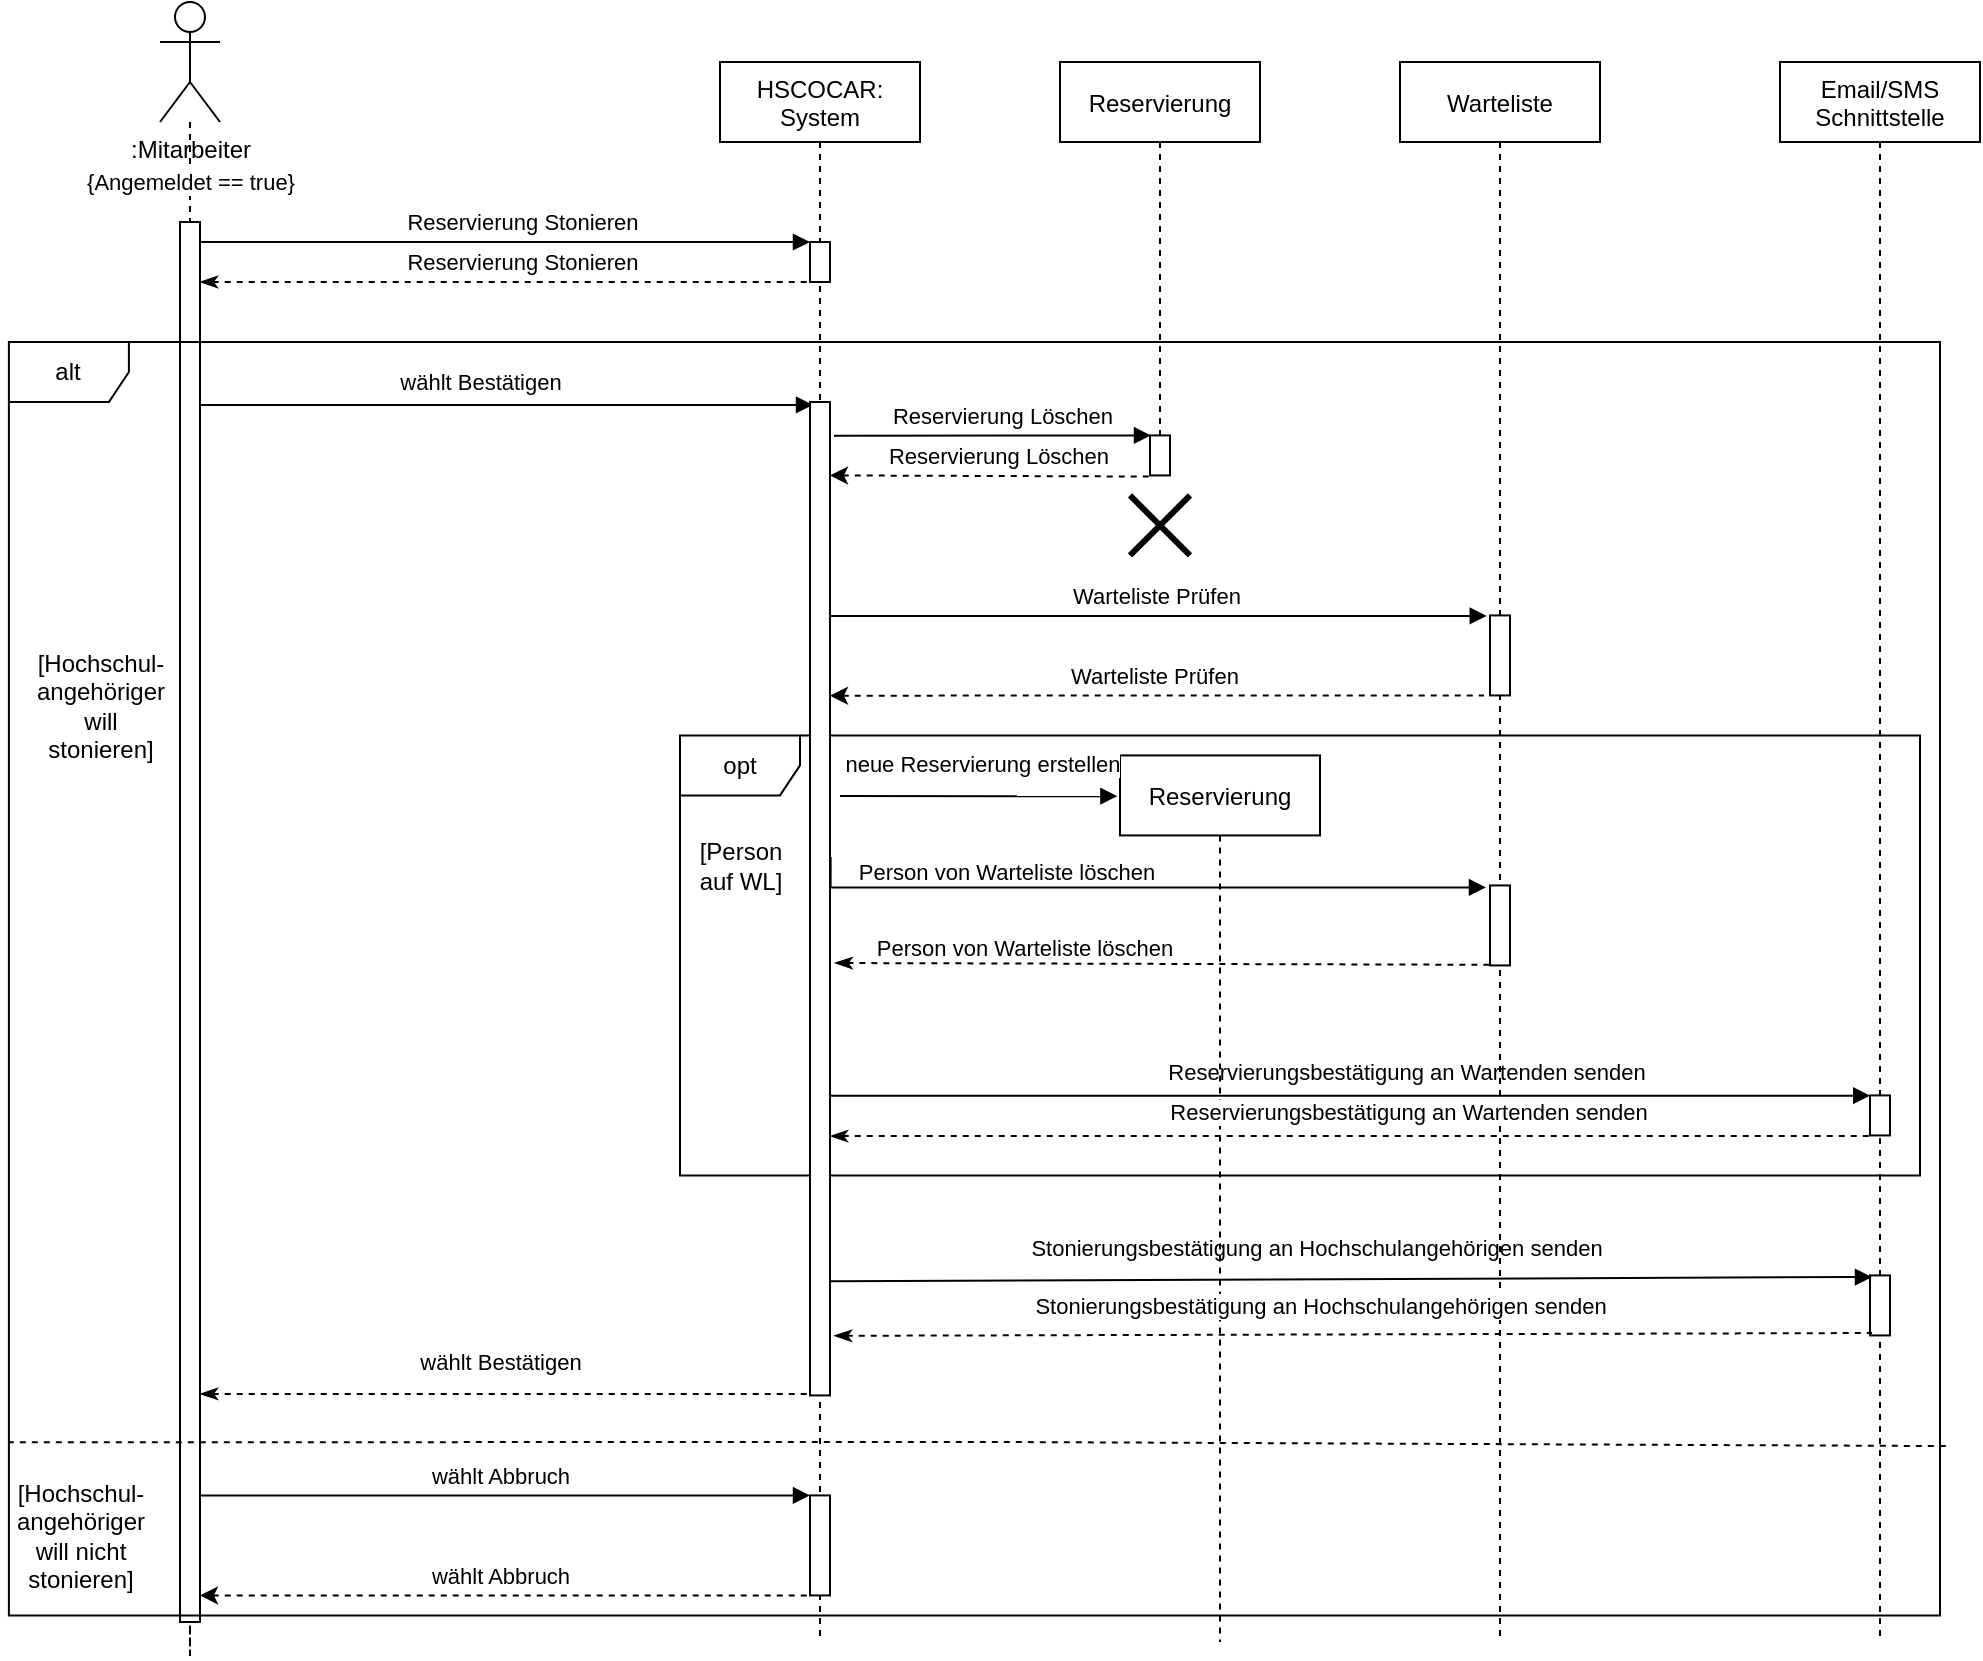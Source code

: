 <mxfile version="16.2.1" type="github">
  <diagram name="Page-1" id="13e1069c-82ec-6db2-03f1-153e76fe0fe0">
    <mxGraphModel dx="1783" dy="959" grid="1" gridSize="10" guides="1" tooltips="1" connect="1" arrows="1" fold="1" page="1" pageScale="1" pageWidth="1100" pageHeight="850" background="none" math="0" shadow="0">
      <root>
        <mxCell id="0" />
        <mxCell id="1" parent="0" />
        <mxCell id="Sbpca7KnF92SKX-BG5iu-1" value="HSCOCAR:&#xa;System" style="shape=umlLifeline;perimeter=lifelinePerimeter;container=1;collapsible=0;recursiveResize=0;rounded=0;shadow=0;strokeWidth=1;" parent="1" vertex="1">
          <mxGeometry x="390" y="40" width="100" height="790" as="geometry" />
        </mxCell>
        <mxCell id="Sbpca7KnF92SKX-BG5iu-2" value="" style="points=[];perimeter=orthogonalPerimeter;rounded=0;shadow=0;strokeWidth=1;" parent="Sbpca7KnF92SKX-BG5iu-1" vertex="1">
          <mxGeometry x="45" y="90" width="10" height="20" as="geometry" />
        </mxCell>
        <mxCell id="Sbpca7KnF92SKX-BG5iu-6" value="" style="points=[];perimeter=orthogonalPerimeter;rounded=0;shadow=0;strokeWidth=1;" parent="Sbpca7KnF92SKX-BG5iu-1" vertex="1">
          <mxGeometry x="45" y="286.71" width="10" height="40" as="geometry" />
        </mxCell>
        <mxCell id="Sbpca7KnF92SKX-BG5iu-10" value="" style="points=[];perimeter=orthogonalPerimeter;rounded=0;shadow=0;strokeWidth=1;" parent="Sbpca7KnF92SKX-BG5iu-1" vertex="1">
          <mxGeometry x="45" y="366.71" width="10" height="40" as="geometry" />
        </mxCell>
        <mxCell id="Sbpca7KnF92SKX-BG5iu-14" value="" style="points=[];perimeter=orthogonalPerimeter;rounded=0;shadow=0;strokeWidth=1;" parent="Sbpca7KnF92SKX-BG5iu-1" vertex="1">
          <mxGeometry x="45" y="90" width="10" as="geometry" />
        </mxCell>
        <mxCell id="Sbpca7KnF92SKX-BG5iu-75" style="rounded=0;orthogonalLoop=1;jettySize=auto;html=1;endArrow=block;endFill=1;entryX=0.011;entryY=0.007;entryDx=0;entryDy=0;entryPerimeter=0;edgeStyle=orthogonalEdgeStyle;" parent="Sbpca7KnF92SKX-BG5iu-1" target="Sbpca7KnF92SKX-BG5iu-74" edge="1">
          <mxGeometry relative="1" as="geometry">
            <mxPoint x="55" y="518.71" as="sourcePoint" />
            <Array as="points">
              <mxPoint x="55" y="516.71" />
            </Array>
            <mxPoint x="-470" y="486.71" as="targetPoint" />
          </mxGeometry>
        </mxCell>
        <mxCell id="Sbpca7KnF92SKX-BG5iu-76" value="Reservierungsbestätigung an Wartenden senden" style="edgeLabel;html=1;align=center;verticalAlign=middle;resizable=0;points=[];labelBackgroundColor=#FFFFFF;labelBorderColor=none;fontColor=default;" parent="Sbpca7KnF92SKX-BG5iu-75" vertex="1" connectable="0">
          <mxGeometry x="0.01" relative="1" as="geometry">
            <mxPoint x="26" y="-12" as="offset" />
          </mxGeometry>
        </mxCell>
        <mxCell id="YLWsxtwmMGuNyCFjxnK4-40" value="" style="points=[];perimeter=orthogonalPerimeter;rounded=0;shadow=0;strokeWidth=1;" vertex="1" parent="Sbpca7KnF92SKX-BG5iu-1">
          <mxGeometry x="45" y="716.71" width="10" height="50" as="geometry" />
        </mxCell>
        <mxCell id="Sbpca7KnF92SKX-BG5iu-22" value="Email/SMS&#xa;Schnittstelle" style="shape=umlLifeline;perimeter=lifelinePerimeter;container=1;collapsible=0;recursiveResize=0;rounded=0;shadow=0;strokeWidth=1;" parent="1" vertex="1">
          <mxGeometry x="920" y="40" width="100" height="790" as="geometry" />
        </mxCell>
        <mxCell id="Sbpca7KnF92SKX-BG5iu-79" value="" style="points=[];perimeter=orthogonalPerimeter;rounded=0;shadow=0;strokeWidth=1;" parent="Sbpca7KnF92SKX-BG5iu-22" vertex="1">
          <mxGeometry x="45" y="606.71" width="10" height="30" as="geometry" />
        </mxCell>
        <mxCell id="Sbpca7KnF92SKX-BG5iu-74" value="" style="points=[];perimeter=orthogonalPerimeter;rounded=0;shadow=0;strokeWidth=1;" parent="Sbpca7KnF92SKX-BG5iu-22" vertex="1">
          <mxGeometry x="45" y="516.71" width="10" height="20" as="geometry" />
        </mxCell>
        <mxCell id="Sbpca7KnF92SKX-BG5iu-26" value="{Angemeldet == true}" style="edgeStyle=orthogonalEdgeStyle;rounded=0;orthogonalLoop=1;jettySize=auto;html=1;endArrow=none;endFill=0;dashed=1;" parent="1" source="Sbpca7KnF92SKX-BG5iu-27" target="Sbpca7KnF92SKX-BG5iu-31" edge="1">
          <mxGeometry x="0.2" relative="1" as="geometry">
            <mxPoint as="offset" />
          </mxGeometry>
        </mxCell>
        <mxCell id="Sbpca7KnF92SKX-BG5iu-27" value="&lt;div&gt;:Mitarbeiter&lt;/div&gt;&lt;div&gt;&lt;br&gt;&lt;/div&gt;" style="shape=umlActor;verticalLabelPosition=bottom;verticalAlign=top;html=1;outlineConnect=0;" parent="1" vertex="1">
          <mxGeometry x="110" y="10" width="30" height="60" as="geometry" />
        </mxCell>
        <mxCell id="Sbpca7KnF92SKX-BG5iu-28" style="edgeStyle=orthogonalEdgeStyle;rounded=0;orthogonalLoop=1;jettySize=auto;html=1;endArrow=block;endFill=1;" parent="1" source="Sbpca7KnF92SKX-BG5iu-31" target="Sbpca7KnF92SKX-BG5iu-2" edge="1">
          <mxGeometry relative="1" as="geometry">
            <Array as="points">
              <mxPoint x="370" y="130" />
              <mxPoint x="370" y="130" />
            </Array>
          </mxGeometry>
        </mxCell>
        <mxCell id="Sbpca7KnF92SKX-BG5iu-29" value="Reservierung Stonieren" style="edgeLabel;html=1;align=center;verticalAlign=middle;resizable=0;points=[];" parent="Sbpca7KnF92SKX-BG5iu-28" vertex="1" connectable="0">
          <mxGeometry x="-0.25" y="2" relative="1" as="geometry">
            <mxPoint x="46" y="-8" as="offset" />
          </mxGeometry>
        </mxCell>
        <mxCell id="Sbpca7KnF92SKX-BG5iu-30" style="edgeStyle=orthogonalEdgeStyle;rounded=0;orthogonalLoop=1;jettySize=auto;html=1;dashed=1;endArrow=none;endFill=0;" parent="1" edge="1">
          <mxGeometry relative="1" as="geometry">
            <mxPoint x="125" y="836.71" as="sourcePoint" />
            <mxPoint x="125" y="837" as="targetPoint" />
            <Array as="points">
              <mxPoint x="125" y="740" />
              <mxPoint x="125" y="740" />
            </Array>
          </mxGeometry>
        </mxCell>
        <mxCell id="YLWsxtwmMGuNyCFjxnK4-47" style="edgeStyle=none;rounded=0;orthogonalLoop=1;jettySize=auto;html=1;entryX=0.152;entryY=0.003;entryDx=0;entryDy=0;entryPerimeter=0;fontColor=default;startArrow=none;startFill=0;endArrow=block;endFill=1;" edge="1" parent="1" source="Sbpca7KnF92SKX-BG5iu-31" target="YLWsxtwmMGuNyCFjxnK4-37">
          <mxGeometry relative="1" as="geometry" />
        </mxCell>
        <mxCell id="YLWsxtwmMGuNyCFjxnK4-50" style="edgeStyle=none;rounded=0;orthogonalLoop=1;jettySize=auto;html=1;entryX=0.474;entryY=0.843;entryDx=0;entryDy=0;entryPerimeter=0;fontColor=default;startArrow=classicThin;startFill=1;endArrow=none;endFill=0;dashed=1;" edge="1" parent="1" source="Sbpca7KnF92SKX-BG5iu-31" target="Sbpca7KnF92SKX-BG5iu-1">
          <mxGeometry relative="1" as="geometry" />
        </mxCell>
        <mxCell id="Sbpca7KnF92SKX-BG5iu-31" value="" style="points=[];perimeter=orthogonalPerimeter;rounded=0;shadow=0;strokeWidth=1;" parent="1" vertex="1">
          <mxGeometry x="120" y="120" width="10" height="700" as="geometry" />
        </mxCell>
        <mxCell id="Sbpca7KnF92SKX-BG5iu-39" value="&lt;div&gt;alt&lt;/div&gt;" style="shape=umlFrame;whiteSpace=wrap;html=1;gradientColor=none;swimlaneFillColor=none;shadow=0;sketch=0;" parent="1" vertex="1">
          <mxGeometry x="34.45" y="180" width="965.55" height="636.71" as="geometry" />
        </mxCell>
        <mxCell id="Sbpca7KnF92SKX-BG5iu-42" value="wählt Bestätigen" style="edgeLabel;html=1;align=center;verticalAlign=middle;resizable=0;points=[];" parent="1" vertex="1" connectable="0">
          <mxGeometry x="269.999" y="199.998" as="geometry" />
        </mxCell>
        <mxCell id="Sbpca7KnF92SKX-BG5iu-44" style="rounded=0;orthogonalLoop=1;jettySize=auto;html=1;endArrow=none;endFill=0;dashed=1;exitX=1.003;exitY=0.867;exitDx=0;exitDy=0;exitPerimeter=0;entryX=0;entryY=0.864;entryDx=0;entryDy=0;entryPerimeter=0;" parent="1" source="Sbpca7KnF92SKX-BG5iu-39" edge="1" target="Sbpca7KnF92SKX-BG5iu-39">
          <mxGeometry relative="1" as="geometry">
            <mxPoint x="39.45" y="686.71" as="targetPoint" />
            <mxPoint x="150.0" y="687.57" as="sourcePoint" />
            <Array as="points">
              <mxPoint x="532" y="730" />
            </Array>
          </mxGeometry>
        </mxCell>
        <mxCell id="Sbpca7KnF92SKX-BG5iu-45" value="[Hochschul-&lt;br&gt;angehöriger&lt;br&gt;will&lt;br&gt;stonieren]" style="text;html=1;align=center;verticalAlign=middle;resizable=0;points=[];autosize=1;strokeColor=none;fillColor=none;" parent="1" vertex="1">
          <mxGeometry x="40" y="331.71" width="80" height="60" as="geometry" />
        </mxCell>
        <mxCell id="Sbpca7KnF92SKX-BG5iu-46" value="&lt;div&gt;[Hochschul-&lt;br&gt;angehöriger&lt;br&gt;will nicht&lt;/div&gt;&lt;div&gt;stonieren]&lt;/div&gt;" style="text;html=1;align=center;verticalAlign=middle;resizable=0;points=[];autosize=1;strokeColor=none;fillColor=none;" parent="1" vertex="1">
          <mxGeometry x="30" y="746.71" width="80" height="60" as="geometry" />
        </mxCell>
        <mxCell id="Sbpca7KnF92SKX-BG5iu-80" style="rounded=0;orthogonalLoop=1;jettySize=auto;html=1;endArrow=block;endFill=1;entryX=0.1;entryY=0.026;entryDx=0;entryDy=0;entryPerimeter=0;exitX=1.05;exitY=0.885;exitDx=0;exitDy=0;exitPerimeter=0;" parent="1" source="YLWsxtwmMGuNyCFjxnK4-37" target="Sbpca7KnF92SKX-BG5iu-79" edge="1">
          <mxGeometry relative="1" as="geometry">
            <mxPoint x="439.5" y="662.37" as="sourcePoint" />
            <mxPoint x="970" y="660" as="targetPoint" />
          </mxGeometry>
        </mxCell>
        <mxCell id="Sbpca7KnF92SKX-BG5iu-81" value="Stonierungsbestätigung an Hochschulangehörigen senden" style="edgeLabel;html=1;align=center;verticalAlign=middle;resizable=0;points=[];" parent="Sbpca7KnF92SKX-BG5iu-80" vertex="1" connectable="0">
          <mxGeometry x="-0.152" y="1" relative="1" as="geometry">
            <mxPoint x="22" y="-15" as="offset" />
          </mxGeometry>
        </mxCell>
        <mxCell id="YLWsxtwmMGuNyCFjxnK4-4" value="Warteliste" style="shape=umlLifeline;perimeter=lifelinePerimeter;container=1;collapsible=0;recursiveResize=0;rounded=0;shadow=0;strokeWidth=1;" vertex="1" parent="1">
          <mxGeometry x="730" y="40" width="100" height="790" as="geometry" />
        </mxCell>
        <mxCell id="YLWsxtwmMGuNyCFjxnK4-5" value="" style="points=[];perimeter=orthogonalPerimeter;rounded=0;shadow=0;strokeWidth=1;" vertex="1" parent="YLWsxtwmMGuNyCFjxnK4-4">
          <mxGeometry x="45" y="276.71" width="10" height="40" as="geometry" />
        </mxCell>
        <mxCell id="Sbpca7KnF92SKX-BG5iu-71" value="" style="points=[];perimeter=orthogonalPerimeter;rounded=0;shadow=0;strokeWidth=1;" parent="YLWsxtwmMGuNyCFjxnK4-4" vertex="1">
          <mxGeometry x="45" y="411.71" width="10" height="40" as="geometry" />
        </mxCell>
        <mxCell id="YLWsxtwmMGuNyCFjxnK4-10" value="Reservierung" style="shape=umlLifeline;perimeter=lifelinePerimeter;container=1;collapsible=0;recursiveResize=0;rounded=0;shadow=0;strokeWidth=1;" vertex="1" parent="1">
          <mxGeometry x="560" y="40" width="100" height="190" as="geometry" />
        </mxCell>
        <mxCell id="YLWsxtwmMGuNyCFjxnK4-14" value="" style="shape=umlDestroy;whiteSpace=wrap;html=1;strokeWidth=3;" vertex="1" parent="YLWsxtwmMGuNyCFjxnK4-10">
          <mxGeometry x="35" y="216.71" width="30" height="30" as="geometry" />
        </mxCell>
        <mxCell id="YLWsxtwmMGuNyCFjxnK4-16" value="" style="points=[];perimeter=orthogonalPerimeter;rounded=0;shadow=0;strokeWidth=1;" vertex="1" parent="YLWsxtwmMGuNyCFjxnK4-10">
          <mxGeometry x="45" y="186.71" width="10" height="20" as="geometry" />
        </mxCell>
        <mxCell id="YLWsxtwmMGuNyCFjxnK4-17" style="rounded=0;orthogonalLoop=1;jettySize=auto;html=1;endArrow=block;endFill=1;entryX=0.051;entryY=-0.001;entryDx=0;entryDy=0;entryPerimeter=0;exitX=1.196;exitY=0.034;exitDx=0;exitDy=0;exitPerimeter=0;" edge="1" parent="1" source="YLWsxtwmMGuNyCFjxnK4-37" target="YLWsxtwmMGuNyCFjxnK4-16">
          <mxGeometry relative="1" as="geometry">
            <mxPoint x="470" y="206.71" as="sourcePoint" />
            <mxPoint x="600" y="206.71" as="targetPoint" />
          </mxGeometry>
        </mxCell>
        <mxCell id="YLWsxtwmMGuNyCFjxnK4-18" value="Reservierung Löschen" style="edgeLabel;html=1;align=center;verticalAlign=middle;resizable=0;points=[];" vertex="1" connectable="0" parent="YLWsxtwmMGuNyCFjxnK4-17">
          <mxGeometry x="-0.25" y="2" relative="1" as="geometry">
            <mxPoint x="24" y="-8" as="offset" />
          </mxGeometry>
        </mxCell>
        <mxCell id="YLWsxtwmMGuNyCFjxnK4-19" style="rounded=0;orthogonalLoop=1;jettySize=auto;html=1;endArrow=none;endFill=0;entryX=0.051;entryY=-0.001;entryDx=0;entryDy=0;entryPerimeter=0;exitX=1.076;exitY=0.049;exitDx=0;exitDy=0;exitPerimeter=0;dashed=1;startArrow=classic;startFill=1;" edge="1" parent="1">
          <mxGeometry relative="1" as="geometry">
            <mxPoint x="445" y="246.71" as="sourcePoint" />
            <mxPoint x="604.75" y="247.27" as="targetPoint" />
          </mxGeometry>
        </mxCell>
        <mxCell id="YLWsxtwmMGuNyCFjxnK4-20" value="Reservierung Löschen" style="edgeLabel;html=1;align=center;verticalAlign=middle;resizable=0;points=[];" vertex="1" connectable="0" parent="YLWsxtwmMGuNyCFjxnK4-19">
          <mxGeometry x="-0.25" y="2" relative="1" as="geometry">
            <mxPoint x="24" y="-8" as="offset" />
          </mxGeometry>
        </mxCell>
        <mxCell id="Sbpca7KnF92SKX-BG5iu-24" style="rounded=0;orthogonalLoop=1;jettySize=auto;html=1;endArrow=block;endFill=1;entryX=-0.162;entryY=0.007;entryDx=0;entryDy=0;entryPerimeter=0;" parent="1" target="YLWsxtwmMGuNyCFjxnK4-5" edge="1" source="YLWsxtwmMGuNyCFjxnK4-37">
          <mxGeometry relative="1" as="geometry">
            <mxPoint x="500" y="316.71" as="sourcePoint" />
            <mxPoint x="452.6" y="359.11" as="targetPoint" />
          </mxGeometry>
        </mxCell>
        <mxCell id="Sbpca7KnF92SKX-BG5iu-25" value="Warteliste Prüfen" style="edgeLabel;html=1;align=center;verticalAlign=middle;resizable=0;points=[];" parent="Sbpca7KnF92SKX-BG5iu-24" vertex="1" connectable="0">
          <mxGeometry x="0.01" relative="1" as="geometry">
            <mxPoint x="-3" y="-10" as="offset" />
          </mxGeometry>
        </mxCell>
        <mxCell id="YLWsxtwmMGuNyCFjxnK4-22" style="rounded=0;orthogonalLoop=1;jettySize=auto;html=1;endArrow=none;endFill=0;entryX=-0.162;entryY=0.007;entryDx=0;entryDy=0;entryPerimeter=0;exitX=1.14;exitY=0.234;exitDx=0;exitDy=0;exitPerimeter=0;dashed=1;startArrow=classic;startFill=1;" edge="1" parent="1">
          <mxGeometry relative="1" as="geometry">
            <mxPoint x="445" y="356.83" as="sourcePoint" />
            <mxPoint x="771.98" y="356.71" as="targetPoint" />
          </mxGeometry>
        </mxCell>
        <mxCell id="YLWsxtwmMGuNyCFjxnK4-23" value="Warteliste Prüfen" style="edgeLabel;html=1;align=center;verticalAlign=middle;resizable=0;points=[];" vertex="1" connectable="0" parent="YLWsxtwmMGuNyCFjxnK4-22">
          <mxGeometry x="0.01" relative="1" as="geometry">
            <mxPoint x="-3" y="-10" as="offset" />
          </mxGeometry>
        </mxCell>
        <mxCell id="YLWsxtwmMGuNyCFjxnK4-24" value="Reservierung" style="shape=umlLifeline;perimeter=lifelinePerimeter;container=1;collapsible=0;recursiveResize=0;rounded=0;shadow=0;strokeWidth=1;" vertex="1" parent="1">
          <mxGeometry x="590" y="386.71" width="100" height="443.29" as="geometry" />
        </mxCell>
        <mxCell id="Sbpca7KnF92SKX-BG5iu-65" value="&lt;div&gt;opt&lt;/div&gt;" style="shape=umlFrame;whiteSpace=wrap;html=1;gradientColor=none;swimlaneFillColor=none;shadow=0;sketch=0;" parent="1" vertex="1">
          <mxGeometry x="370" y="376.71" width="620" height="220" as="geometry" />
        </mxCell>
        <mxCell id="Sbpca7KnF92SKX-BG5iu-67" value="[Person&lt;br&gt;auf WL]" style="text;html=1;align=center;verticalAlign=middle;resizable=0;points=[];autosize=1;strokeColor=none;fillColor=none;" parent="1" vertex="1">
          <mxGeometry x="370" y="426.71" width="60" height="30" as="geometry" />
        </mxCell>
        <mxCell id="YLWsxtwmMGuNyCFjxnK4-31" style="rounded=0;orthogonalLoop=1;jettySize=auto;html=1;entryX=-0.013;entryY=0.046;entryDx=0;entryDy=0;entryPerimeter=0;startArrow=none;startFill=0;endArrow=block;endFill=1;" edge="1" parent="1" target="YLWsxtwmMGuNyCFjxnK4-24">
          <mxGeometry relative="1" as="geometry">
            <mxPoint x="450" y="407" as="sourcePoint" />
          </mxGeometry>
        </mxCell>
        <mxCell id="YLWsxtwmMGuNyCFjxnK4-32" value="neue Reservierung erstellen" style="edgeLabel;html=1;align=center;verticalAlign=middle;resizable=0;points=[];" vertex="1" connectable="0" parent="YLWsxtwmMGuNyCFjxnK4-31">
          <mxGeometry x="0.357" y="1" relative="1" as="geometry">
            <mxPoint x="-23" y="-15" as="offset" />
          </mxGeometry>
        </mxCell>
        <mxCell id="Sbpca7KnF92SKX-BG5iu-72" style="rounded=0;orthogonalLoop=1;jettySize=auto;html=1;endArrow=block;endFill=1;entryX=-0.2;entryY=0.017;entryDx=0;entryDy=0;entryPerimeter=0;exitX=1.033;exitY=0.458;exitDx=0;exitDy=0;exitPerimeter=0;edgeStyle=orthogonalEdgeStyle;startArrow=none;" parent="1" target="Sbpca7KnF92SKX-BG5iu-71" edge="1" source="YLWsxtwmMGuNyCFjxnK4-37">
          <mxGeometry relative="1" as="geometry">
            <mxPoint x="530" y="486.71" as="sourcePoint" />
            <Array as="points">
              <mxPoint x="445" y="452.71" />
              <mxPoint x="773" y="452.71" />
            </Array>
            <mxPoint x="-80" y="451.71" as="targetPoint" />
          </mxGeometry>
        </mxCell>
        <mxCell id="Sbpca7KnF92SKX-BG5iu-73" value="&lt;div&gt;Person von Warteliste löschen&lt;/div&gt;" style="edgeLabel;html=1;align=center;verticalAlign=middle;resizable=0;points=[];" parent="Sbpca7KnF92SKX-BG5iu-72" vertex="1" connectable="0">
          <mxGeometry x="0.01" relative="1" as="geometry">
            <mxPoint x="-71" y="-8" as="offset" />
          </mxGeometry>
        </mxCell>
        <mxCell id="YLWsxtwmMGuNyCFjxnK4-33" style="rounded=0;orthogonalLoop=1;jettySize=auto;html=1;endArrow=none;endFill=0;entryX=-0.2;entryY=0.017;entryDx=0;entryDy=0;entryPerimeter=0;exitX=1.033;exitY=0.458;exitDx=0;exitDy=0;exitPerimeter=0;dashed=1;startArrow=classicThin;startFill=1;" edge="1" parent="1">
          <mxGeometry relative="1" as="geometry">
            <mxPoint x="447.33" y="490.51" as="sourcePoint" />
            <mxPoint x="775" y="491.39" as="targetPoint" />
          </mxGeometry>
        </mxCell>
        <mxCell id="YLWsxtwmMGuNyCFjxnK4-34" value="&lt;div&gt;Person von Warteliste löschen&lt;/div&gt;" style="edgeLabel;html=1;align=center;verticalAlign=middle;resizable=0;points=[];" vertex="1" connectable="0" parent="YLWsxtwmMGuNyCFjxnK4-33">
          <mxGeometry x="0.01" relative="1" as="geometry">
            <mxPoint x="-71" y="-8" as="offset" />
          </mxGeometry>
        </mxCell>
        <mxCell id="YLWsxtwmMGuNyCFjxnK4-35" style="rounded=0;orthogonalLoop=1;jettySize=auto;html=1;endArrow=none;endFill=0;entryX=0.006;entryY=1.017;entryDx=0;entryDy=0;entryPerimeter=0;dashed=1;startArrow=classicThin;startFill=1;" edge="1" parent="1" source="YLWsxtwmMGuNyCFjxnK4-37" target="Sbpca7KnF92SKX-BG5iu-74">
          <mxGeometry relative="1" as="geometry">
            <mxPoint x="450" y="576.71" as="sourcePoint" />
            <mxPoint x="1030.11" y="576.74" as="targetPoint" />
          </mxGeometry>
        </mxCell>
        <mxCell id="YLWsxtwmMGuNyCFjxnK4-36" value="Reservierungsbestätigung an Wartenden senden" style="edgeLabel;html=1;align=center;verticalAlign=middle;resizable=0;points=[];labelBackgroundColor=#FFFFFF;labelBorderColor=none;fontColor=default;" vertex="1" connectable="0" parent="YLWsxtwmMGuNyCFjxnK4-35">
          <mxGeometry x="0.01" relative="1" as="geometry">
            <mxPoint x="26" y="-12" as="offset" />
          </mxGeometry>
        </mxCell>
        <mxCell id="YLWsxtwmMGuNyCFjxnK4-37" value="" style="points=[];perimeter=orthogonalPerimeter;rounded=0;shadow=0;strokeWidth=1;" vertex="1" parent="1">
          <mxGeometry x="435" y="210" width="10" height="496.71" as="geometry" />
        </mxCell>
        <mxCell id="YLWsxtwmMGuNyCFjxnK4-41" style="edgeStyle=orthogonalEdgeStyle;rounded=0;orthogonalLoop=1;jettySize=auto;html=1;endArrow=none;endFill=0;dashed=1;startArrow=classic;startFill=1;" edge="1" parent="1">
          <mxGeometry relative="1" as="geometry">
            <mxPoint x="130" y="806.71" as="sourcePoint" />
            <Array as="points">
              <mxPoint x="370" y="806.71" />
              <mxPoint x="370" y="806.71" />
            </Array>
            <mxPoint x="435" y="806.71" as="targetPoint" />
          </mxGeometry>
        </mxCell>
        <mxCell id="YLWsxtwmMGuNyCFjxnK4-42" value="wählt Abbruch" style="edgeLabel;html=1;align=center;verticalAlign=middle;resizable=0;points=[];" vertex="1" connectable="0" parent="YLWsxtwmMGuNyCFjxnK4-41">
          <mxGeometry x="-0.025" y="3" relative="1" as="geometry">
            <mxPoint x="1" y="-7" as="offset" />
          </mxGeometry>
        </mxCell>
        <mxCell id="Sbpca7KnF92SKX-BG5iu-15" style="edgeStyle=orthogonalEdgeStyle;rounded=0;orthogonalLoop=1;jettySize=auto;html=1;endArrow=block;endFill=1;" parent="1" edge="1">
          <mxGeometry relative="1" as="geometry">
            <mxPoint x="130" y="756.71" as="sourcePoint" />
            <Array as="points">
              <mxPoint x="370" y="756.71" />
              <mxPoint x="370" y="756.71" />
            </Array>
            <mxPoint x="435" y="756.71" as="targetPoint" />
          </mxGeometry>
        </mxCell>
        <mxCell id="Sbpca7KnF92SKX-BG5iu-16" value="wählt Abbruch" style="edgeLabel;html=1;align=center;verticalAlign=middle;resizable=0;points=[];" parent="Sbpca7KnF92SKX-BG5iu-15" vertex="1" connectable="0">
          <mxGeometry x="-0.025" y="3" relative="1" as="geometry">
            <mxPoint x="1" y="-7" as="offset" />
          </mxGeometry>
        </mxCell>
        <mxCell id="YLWsxtwmMGuNyCFjxnK4-45" style="edgeStyle=orthogonalEdgeStyle;rounded=0;orthogonalLoop=1;jettySize=auto;html=1;endArrow=none;endFill=0;startArrow=classicThin;startFill=1;dashed=1;" edge="1" parent="1">
          <mxGeometry relative="1" as="geometry">
            <Array as="points">
              <mxPoint x="370" y="150" />
              <mxPoint x="370" y="150" />
            </Array>
            <mxPoint x="130" y="150" as="sourcePoint" />
            <mxPoint x="435" y="150" as="targetPoint" />
          </mxGeometry>
        </mxCell>
        <mxCell id="YLWsxtwmMGuNyCFjxnK4-46" value="Reservierung Stonieren" style="edgeLabel;html=1;align=center;verticalAlign=middle;resizable=0;points=[];" vertex="1" connectable="0" parent="YLWsxtwmMGuNyCFjxnK4-45">
          <mxGeometry x="-0.25" y="2" relative="1" as="geometry">
            <mxPoint x="46" y="-8" as="offset" />
          </mxGeometry>
        </mxCell>
        <mxCell id="YLWsxtwmMGuNyCFjxnK4-51" value="wählt Bestätigen" style="edgeLabel;html=1;align=center;verticalAlign=middle;resizable=0;points=[];" vertex="1" connectable="0" parent="1">
          <mxGeometry x="279.999" y="689.998" as="geometry" />
        </mxCell>
        <mxCell id="YLWsxtwmMGuNyCFjxnK4-52" style="rounded=0;orthogonalLoop=1;jettySize=auto;html=1;endArrow=none;endFill=0;entryX=0.1;entryY=0.96;entryDx=0;entryDy=0;entryPerimeter=0;exitX=1.2;exitY=0.94;exitDx=0;exitDy=0;exitPerimeter=0;dashed=1;startArrow=classicThin;startFill=1;" edge="1" parent="1" source="YLWsxtwmMGuNyCFjxnK4-37" target="Sbpca7KnF92SKX-BG5iu-79">
          <mxGeometry relative="1" as="geometry">
            <mxPoint x="445" y="672.098" as="sourcePoint" />
            <mxPoint x="965.5" y="670" as="targetPoint" />
          </mxGeometry>
        </mxCell>
        <mxCell id="YLWsxtwmMGuNyCFjxnK4-53" value="Stonierungsbestätigung an Hochschulangehörigen senden" style="edgeLabel;html=1;align=center;verticalAlign=middle;resizable=0;points=[];" vertex="1" connectable="0" parent="YLWsxtwmMGuNyCFjxnK4-52">
          <mxGeometry x="-0.152" y="1" relative="1" as="geometry">
            <mxPoint x="23" y="-14" as="offset" />
          </mxGeometry>
        </mxCell>
      </root>
    </mxGraphModel>
  </diagram>
</mxfile>
